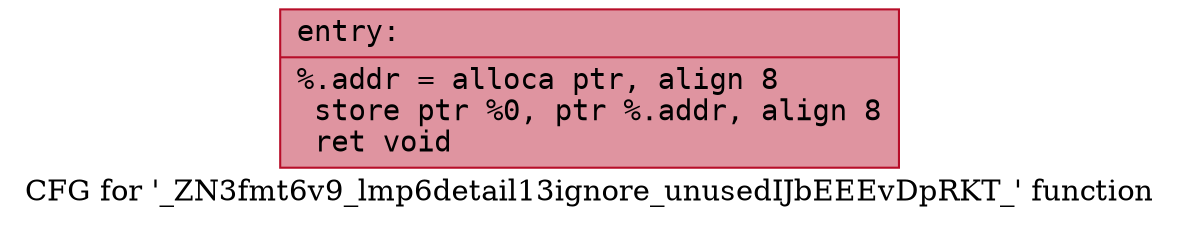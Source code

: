 digraph "CFG for '_ZN3fmt6v9_lmp6detail13ignore_unusedIJbEEEvDpRKT_' function" {
	label="CFG for '_ZN3fmt6v9_lmp6detail13ignore_unusedIJbEEEvDpRKT_' function";

	Node0x556bfebb0d40 [shape=record,color="#b70d28ff", style=filled, fillcolor="#b70d2870" fontname="Courier",label="{entry:\l|  %.addr = alloca ptr, align 8\l  store ptr %0, ptr %.addr, align 8\l  ret void\l}"];
}
